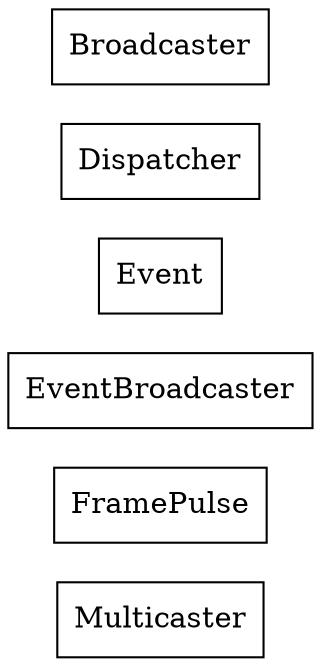 strict digraph class_diagram {
  rankdir=LR;
  TypeMulticaster[
    label="Multicaster",
    URL="Multicaster.html",
    tooltip="com.sekati.events.Multicaster",
    shape="record"
  ];
  TypeFramePulse[
    label="FramePulse",
    URL="FramePulse.html",
    tooltip="com.sekati.events.FramePulse",
    shape="record"
  ];
  TypeEventBroadcaster[
    label="EventBroadcaster",
    URL="EventBroadcaster.html",
    tooltip="com.sekati.events.EventBroadcaster",
    shape="record"
  ];
  TypeEvent[
    label="Event",
    URL="Event.html",
    tooltip="com.sekati.events.Event",
    shape="record"
  ];
  TypeDispatcher[
    label="Dispatcher",
    URL="Dispatcher.html",
    tooltip="com.sekati.events.Dispatcher",
    shape="record"
  ];
  TypeBroadcaster[
    label="Broadcaster",
    URL="Broadcaster.html",
    tooltip="com.sekati.events.Broadcaster",
    shape="record"
  ];
}
